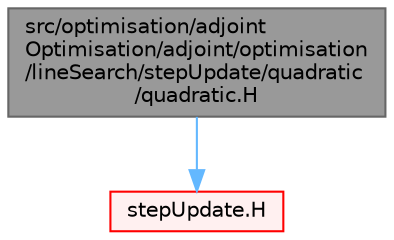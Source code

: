 digraph "src/optimisation/adjointOptimisation/adjoint/optimisation/lineSearch/stepUpdate/quadratic/quadratic.H"
{
 // LATEX_PDF_SIZE
  bgcolor="transparent";
  edge [fontname=Helvetica,fontsize=10,labelfontname=Helvetica,labelfontsize=10];
  node [fontname=Helvetica,fontsize=10,shape=box,height=0.2,width=0.4];
  Node1 [id="Node000001",label="src/optimisation/adjoint\lOptimisation/adjoint/optimisation\l/lineSearch/stepUpdate/quadratic\l/quadratic.H",height=0.2,width=0.4,color="gray40", fillcolor="grey60", style="filled", fontcolor="black",tooltip=" "];
  Node1 -> Node2 [id="edge1_Node000001_Node000002",color="steelblue1",style="solid",tooltip=" "];
  Node2 [id="Node000002",label="stepUpdate.H",height=0.2,width=0.4,color="red", fillcolor="#FFF0F0", style="filled",URL="$stepUpdate_8H.html",tooltip=" "];
}
